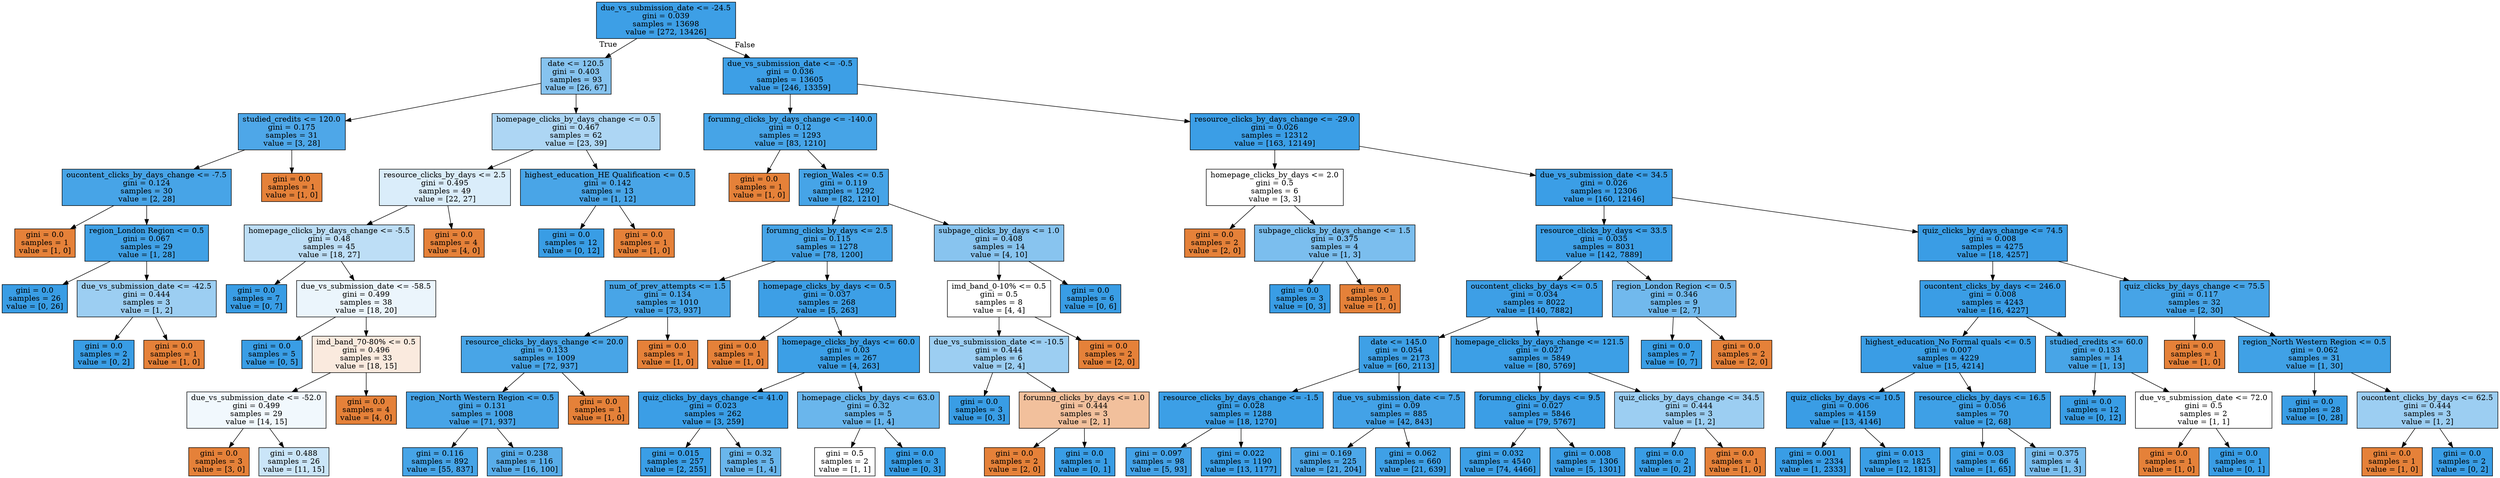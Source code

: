 digraph Tree {
node [shape=box, style="filled", color="black"] ;
0 [label="due_vs_submission_date <= -24.5\ngini = 0.039\nsamples = 13698\nvalue = [272, 13426]", fillcolor="#399de5fa"] ;
1 [label="date <= 120.5\ngini = 0.403\nsamples = 93\nvalue = [26, 67]", fillcolor="#399de59c"] ;
0 -> 1 [labeldistance=2.5, labelangle=45, headlabel="True"] ;
2 [label="studied_credits <= 120.0\ngini = 0.175\nsamples = 31\nvalue = [3, 28]", fillcolor="#399de5e4"] ;
1 -> 2 ;
3 [label="oucontent_clicks_by_days_change <= -7.5\ngini = 0.124\nsamples = 30\nvalue = [2, 28]", fillcolor="#399de5ed"] ;
2 -> 3 ;
4 [label="gini = 0.0\nsamples = 1\nvalue = [1, 0]", fillcolor="#e58139ff"] ;
3 -> 4 ;
5 [label="region_London Region <= 0.5\ngini = 0.067\nsamples = 29\nvalue = [1, 28]", fillcolor="#399de5f6"] ;
3 -> 5 ;
6 [label="gini = 0.0\nsamples = 26\nvalue = [0, 26]", fillcolor="#399de5ff"] ;
5 -> 6 ;
7 [label="due_vs_submission_date <= -42.5\ngini = 0.444\nsamples = 3\nvalue = [1, 2]", fillcolor="#399de57f"] ;
5 -> 7 ;
8 [label="gini = 0.0\nsamples = 2\nvalue = [0, 2]", fillcolor="#399de5ff"] ;
7 -> 8 ;
9 [label="gini = 0.0\nsamples = 1\nvalue = [1, 0]", fillcolor="#e58139ff"] ;
7 -> 9 ;
10 [label="gini = 0.0\nsamples = 1\nvalue = [1, 0]", fillcolor="#e58139ff"] ;
2 -> 10 ;
11 [label="homepage_clicks_by_days_change <= 0.5\ngini = 0.467\nsamples = 62\nvalue = [23, 39]", fillcolor="#399de569"] ;
1 -> 11 ;
12 [label="resource_clicks_by_days <= 2.5\ngini = 0.495\nsamples = 49\nvalue = [22, 27]", fillcolor="#399de52f"] ;
11 -> 12 ;
13 [label="homepage_clicks_by_days_change <= -5.5\ngini = 0.48\nsamples = 45\nvalue = [18, 27]", fillcolor="#399de555"] ;
12 -> 13 ;
14 [label="gini = 0.0\nsamples = 7\nvalue = [0, 7]", fillcolor="#399de5ff"] ;
13 -> 14 ;
15 [label="due_vs_submission_date <= -58.5\ngini = 0.499\nsamples = 38\nvalue = [18, 20]", fillcolor="#399de519"] ;
13 -> 15 ;
16 [label="gini = 0.0\nsamples = 5\nvalue = [0, 5]", fillcolor="#399de5ff"] ;
15 -> 16 ;
17 [label="imd_band_70-80% <= 0.5\ngini = 0.496\nsamples = 33\nvalue = [18, 15]", fillcolor="#e581392a"] ;
15 -> 17 ;
18 [label="due_vs_submission_date <= -52.0\ngini = 0.499\nsamples = 29\nvalue = [14, 15]", fillcolor="#399de511"] ;
17 -> 18 ;
19 [label="gini = 0.0\nsamples = 3\nvalue = [3, 0]", fillcolor="#e58139ff"] ;
18 -> 19 ;
20 [label="gini = 0.488\nsamples = 26\nvalue = [11, 15]", fillcolor="#399de544"] ;
18 -> 20 ;
21 [label="gini = 0.0\nsamples = 4\nvalue = [4, 0]", fillcolor="#e58139ff"] ;
17 -> 21 ;
22 [label="gini = 0.0\nsamples = 4\nvalue = [4, 0]", fillcolor="#e58139ff"] ;
12 -> 22 ;
23 [label="highest_education_HE Qualification <= 0.5\ngini = 0.142\nsamples = 13\nvalue = [1, 12]", fillcolor="#399de5ea"] ;
11 -> 23 ;
24 [label="gini = 0.0\nsamples = 12\nvalue = [0, 12]", fillcolor="#399de5ff"] ;
23 -> 24 ;
25 [label="gini = 0.0\nsamples = 1\nvalue = [1, 0]", fillcolor="#e58139ff"] ;
23 -> 25 ;
26 [label="due_vs_submission_date <= -0.5\ngini = 0.036\nsamples = 13605\nvalue = [246, 13359]", fillcolor="#399de5fa"] ;
0 -> 26 [labeldistance=2.5, labelangle=-45, headlabel="False"] ;
27 [label="forumng_clicks_by_days_change <= -140.0\ngini = 0.12\nsamples = 1293\nvalue = [83, 1210]", fillcolor="#399de5ee"] ;
26 -> 27 ;
28 [label="gini = 0.0\nsamples = 1\nvalue = [1, 0]", fillcolor="#e58139ff"] ;
27 -> 28 ;
29 [label="region_Wales <= 0.5\ngini = 0.119\nsamples = 1292\nvalue = [82, 1210]", fillcolor="#399de5ee"] ;
27 -> 29 ;
30 [label="forumng_clicks_by_days <= 2.5\ngini = 0.115\nsamples = 1278\nvalue = [78, 1200]", fillcolor="#399de5ee"] ;
29 -> 30 ;
31 [label="num_of_prev_attempts <= 1.5\ngini = 0.134\nsamples = 1010\nvalue = [73, 937]", fillcolor="#399de5eb"] ;
30 -> 31 ;
32 [label="resource_clicks_by_days_change <= 20.0\ngini = 0.133\nsamples = 1009\nvalue = [72, 937]", fillcolor="#399de5eb"] ;
31 -> 32 ;
33 [label="region_North Western Region <= 0.5\ngini = 0.131\nsamples = 1008\nvalue = [71, 937]", fillcolor="#399de5ec"] ;
32 -> 33 ;
34 [label="gini = 0.116\nsamples = 892\nvalue = [55, 837]", fillcolor="#399de5ee"] ;
33 -> 34 ;
35 [label="gini = 0.238\nsamples = 116\nvalue = [16, 100]", fillcolor="#399de5d6"] ;
33 -> 35 ;
36 [label="gini = 0.0\nsamples = 1\nvalue = [1, 0]", fillcolor="#e58139ff"] ;
32 -> 36 ;
37 [label="gini = 0.0\nsamples = 1\nvalue = [1, 0]", fillcolor="#e58139ff"] ;
31 -> 37 ;
38 [label="homepage_clicks_by_days <= 0.5\ngini = 0.037\nsamples = 268\nvalue = [5, 263]", fillcolor="#399de5fa"] ;
30 -> 38 ;
39 [label="gini = 0.0\nsamples = 1\nvalue = [1, 0]", fillcolor="#e58139ff"] ;
38 -> 39 ;
40 [label="homepage_clicks_by_days <= 60.0\ngini = 0.03\nsamples = 267\nvalue = [4, 263]", fillcolor="#399de5fb"] ;
38 -> 40 ;
41 [label="quiz_clicks_by_days_change <= 41.0\ngini = 0.023\nsamples = 262\nvalue = [3, 259]", fillcolor="#399de5fc"] ;
40 -> 41 ;
42 [label="gini = 0.015\nsamples = 257\nvalue = [2, 255]", fillcolor="#399de5fd"] ;
41 -> 42 ;
43 [label="gini = 0.32\nsamples = 5\nvalue = [1, 4]", fillcolor="#399de5bf"] ;
41 -> 43 ;
44 [label="homepage_clicks_by_days <= 63.0\ngini = 0.32\nsamples = 5\nvalue = [1, 4]", fillcolor="#399de5bf"] ;
40 -> 44 ;
45 [label="gini = 0.5\nsamples = 2\nvalue = [1, 1]", fillcolor="#e5813900"] ;
44 -> 45 ;
46 [label="gini = 0.0\nsamples = 3\nvalue = [0, 3]", fillcolor="#399de5ff"] ;
44 -> 46 ;
47 [label="subpage_clicks_by_days <= 1.0\ngini = 0.408\nsamples = 14\nvalue = [4, 10]", fillcolor="#399de599"] ;
29 -> 47 ;
48 [label="imd_band_0-10% <= 0.5\ngini = 0.5\nsamples = 8\nvalue = [4, 4]", fillcolor="#e5813900"] ;
47 -> 48 ;
49 [label="due_vs_submission_date <= -10.5\ngini = 0.444\nsamples = 6\nvalue = [2, 4]", fillcolor="#399de57f"] ;
48 -> 49 ;
50 [label="gini = 0.0\nsamples = 3\nvalue = [0, 3]", fillcolor="#399de5ff"] ;
49 -> 50 ;
51 [label="forumng_clicks_by_days <= 1.0\ngini = 0.444\nsamples = 3\nvalue = [2, 1]", fillcolor="#e581397f"] ;
49 -> 51 ;
52 [label="gini = 0.0\nsamples = 2\nvalue = [2, 0]", fillcolor="#e58139ff"] ;
51 -> 52 ;
53 [label="gini = 0.0\nsamples = 1\nvalue = [0, 1]", fillcolor="#399de5ff"] ;
51 -> 53 ;
54 [label="gini = 0.0\nsamples = 2\nvalue = [2, 0]", fillcolor="#e58139ff"] ;
48 -> 54 ;
55 [label="gini = 0.0\nsamples = 6\nvalue = [0, 6]", fillcolor="#399de5ff"] ;
47 -> 55 ;
56 [label="resource_clicks_by_days_change <= -29.0\ngini = 0.026\nsamples = 12312\nvalue = [163, 12149]", fillcolor="#399de5fc"] ;
26 -> 56 ;
57 [label="homepage_clicks_by_days <= 2.0\ngini = 0.5\nsamples = 6\nvalue = [3, 3]", fillcolor="#e5813900"] ;
56 -> 57 ;
58 [label="gini = 0.0\nsamples = 2\nvalue = [2, 0]", fillcolor="#e58139ff"] ;
57 -> 58 ;
59 [label="subpage_clicks_by_days_change <= 1.5\ngini = 0.375\nsamples = 4\nvalue = [1, 3]", fillcolor="#399de5aa"] ;
57 -> 59 ;
60 [label="gini = 0.0\nsamples = 3\nvalue = [0, 3]", fillcolor="#399de5ff"] ;
59 -> 60 ;
61 [label="gini = 0.0\nsamples = 1\nvalue = [1, 0]", fillcolor="#e58139ff"] ;
59 -> 61 ;
62 [label="due_vs_submission_date <= 34.5\ngini = 0.026\nsamples = 12306\nvalue = [160, 12146]", fillcolor="#399de5fc"] ;
56 -> 62 ;
63 [label="resource_clicks_by_days <= 33.5\ngini = 0.035\nsamples = 8031\nvalue = [142, 7889]", fillcolor="#399de5fa"] ;
62 -> 63 ;
64 [label="oucontent_clicks_by_days <= 0.5\ngini = 0.034\nsamples = 8022\nvalue = [140, 7882]", fillcolor="#399de5fa"] ;
63 -> 64 ;
65 [label="date <= 145.0\ngini = 0.054\nsamples = 2173\nvalue = [60, 2113]", fillcolor="#399de5f8"] ;
64 -> 65 ;
66 [label="resource_clicks_by_days_change <= -1.5\ngini = 0.028\nsamples = 1288\nvalue = [18, 1270]", fillcolor="#399de5fb"] ;
65 -> 66 ;
67 [label="gini = 0.097\nsamples = 98\nvalue = [5, 93]", fillcolor="#399de5f1"] ;
66 -> 67 ;
68 [label="gini = 0.022\nsamples = 1190\nvalue = [13, 1177]", fillcolor="#399de5fc"] ;
66 -> 68 ;
69 [label="due_vs_submission_date <= 7.5\ngini = 0.09\nsamples = 885\nvalue = [42, 843]", fillcolor="#399de5f2"] ;
65 -> 69 ;
70 [label="gini = 0.169\nsamples = 225\nvalue = [21, 204]", fillcolor="#399de5e5"] ;
69 -> 70 ;
71 [label="gini = 0.062\nsamples = 660\nvalue = [21, 639]", fillcolor="#399de5f7"] ;
69 -> 71 ;
72 [label="homepage_clicks_by_days_change <= 121.5\ngini = 0.027\nsamples = 5849\nvalue = [80, 5769]", fillcolor="#399de5fb"] ;
64 -> 72 ;
73 [label="forumng_clicks_by_days <= 9.5\ngini = 0.027\nsamples = 5846\nvalue = [79, 5767]", fillcolor="#399de5fc"] ;
72 -> 73 ;
74 [label="gini = 0.032\nsamples = 4540\nvalue = [74, 4466]", fillcolor="#399de5fb"] ;
73 -> 74 ;
75 [label="gini = 0.008\nsamples = 1306\nvalue = [5, 1301]", fillcolor="#399de5fe"] ;
73 -> 75 ;
76 [label="quiz_clicks_by_days_change <= 34.5\ngini = 0.444\nsamples = 3\nvalue = [1, 2]", fillcolor="#399de57f"] ;
72 -> 76 ;
77 [label="gini = 0.0\nsamples = 2\nvalue = [0, 2]", fillcolor="#399de5ff"] ;
76 -> 77 ;
78 [label="gini = 0.0\nsamples = 1\nvalue = [1, 0]", fillcolor="#e58139ff"] ;
76 -> 78 ;
79 [label="region_London Region <= 0.5\ngini = 0.346\nsamples = 9\nvalue = [2, 7]", fillcolor="#399de5b6"] ;
63 -> 79 ;
80 [label="gini = 0.0\nsamples = 7\nvalue = [0, 7]", fillcolor="#399de5ff"] ;
79 -> 80 ;
81 [label="gini = 0.0\nsamples = 2\nvalue = [2, 0]", fillcolor="#e58139ff"] ;
79 -> 81 ;
82 [label="quiz_clicks_by_days_change <= 74.5\ngini = 0.008\nsamples = 4275\nvalue = [18, 4257]", fillcolor="#399de5fe"] ;
62 -> 82 ;
83 [label="oucontent_clicks_by_days <= 246.0\ngini = 0.008\nsamples = 4243\nvalue = [16, 4227]", fillcolor="#399de5fe"] ;
82 -> 83 ;
84 [label="highest_education_No Formal quals <= 0.5\ngini = 0.007\nsamples = 4229\nvalue = [15, 4214]", fillcolor="#399de5fe"] ;
83 -> 84 ;
85 [label="quiz_clicks_by_days <= 10.5\ngini = 0.006\nsamples = 4159\nvalue = [13, 4146]", fillcolor="#399de5fe"] ;
84 -> 85 ;
86 [label="gini = 0.001\nsamples = 2334\nvalue = [1, 2333]", fillcolor="#399de5ff"] ;
85 -> 86 ;
87 [label="gini = 0.013\nsamples = 1825\nvalue = [12, 1813]", fillcolor="#399de5fd"] ;
85 -> 87 ;
88 [label="resource_clicks_by_days <= 16.5\ngini = 0.056\nsamples = 70\nvalue = [2, 68]", fillcolor="#399de5f8"] ;
84 -> 88 ;
89 [label="gini = 0.03\nsamples = 66\nvalue = [1, 65]", fillcolor="#399de5fb"] ;
88 -> 89 ;
90 [label="gini = 0.375\nsamples = 4\nvalue = [1, 3]", fillcolor="#399de5aa"] ;
88 -> 90 ;
91 [label="studied_credits <= 60.0\ngini = 0.133\nsamples = 14\nvalue = [1, 13]", fillcolor="#399de5eb"] ;
83 -> 91 ;
92 [label="gini = 0.0\nsamples = 12\nvalue = [0, 12]", fillcolor="#399de5ff"] ;
91 -> 92 ;
93 [label="due_vs_submission_date <= 72.0\ngini = 0.5\nsamples = 2\nvalue = [1, 1]", fillcolor="#e5813900"] ;
91 -> 93 ;
94 [label="gini = 0.0\nsamples = 1\nvalue = [1, 0]", fillcolor="#e58139ff"] ;
93 -> 94 ;
95 [label="gini = 0.0\nsamples = 1\nvalue = [0, 1]", fillcolor="#399de5ff"] ;
93 -> 95 ;
96 [label="quiz_clicks_by_days_change <= 75.5\ngini = 0.117\nsamples = 32\nvalue = [2, 30]", fillcolor="#399de5ee"] ;
82 -> 96 ;
97 [label="gini = 0.0\nsamples = 1\nvalue = [1, 0]", fillcolor="#e58139ff"] ;
96 -> 97 ;
98 [label="region_North Western Region <= 0.5\ngini = 0.062\nsamples = 31\nvalue = [1, 30]", fillcolor="#399de5f6"] ;
96 -> 98 ;
99 [label="gini = 0.0\nsamples = 28\nvalue = [0, 28]", fillcolor="#399de5ff"] ;
98 -> 99 ;
100 [label="oucontent_clicks_by_days <= 62.5\ngini = 0.444\nsamples = 3\nvalue = [1, 2]", fillcolor="#399de57f"] ;
98 -> 100 ;
101 [label="gini = 0.0\nsamples = 1\nvalue = [1, 0]", fillcolor="#e58139ff"] ;
100 -> 101 ;
102 [label="gini = 0.0\nsamples = 2\nvalue = [0, 2]", fillcolor="#399de5ff"] ;
100 -> 102 ;
}